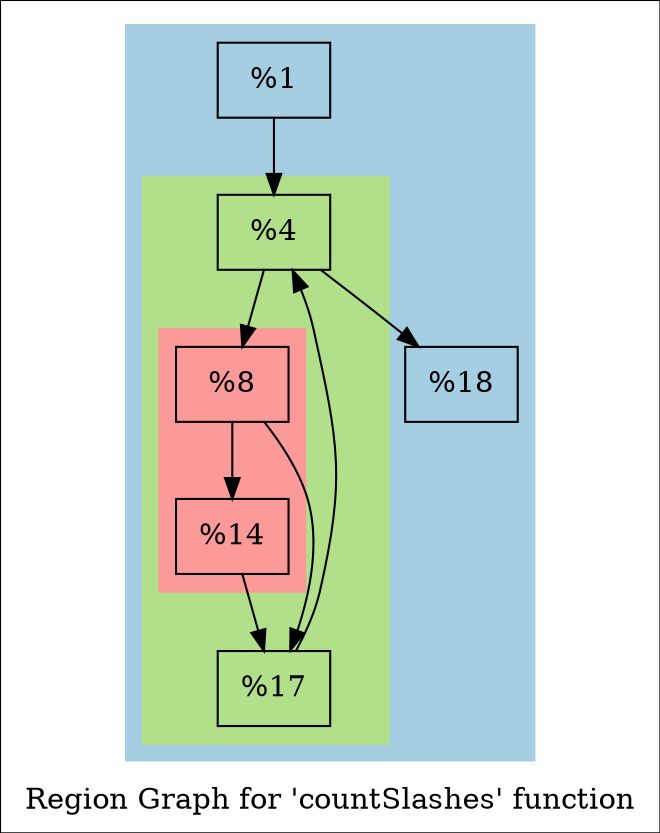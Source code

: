 digraph "Region Graph for 'countSlashes' function" {
	label="Region Graph for 'countSlashes' function";

	Node0xd4ffc0 [shape=record,label="{%1}"];
	Node0xd4ffc0 -> Node0xce4c90;
	Node0xce4c90 [shape=record,label="{%4}"];
	Node0xce4c90 -> Node0xd182c0;
	Node0xce4c90 -> Node0xd54e90;
	Node0xd182c0 [shape=record,label="{%8}"];
	Node0xd182c0 -> Node0xcea2a0;
	Node0xd182c0 -> Node0xd1bf50;
	Node0xcea2a0 [shape=record,label="{%14}"];
	Node0xcea2a0 -> Node0xd1bf50;
	Node0xd1bf50 [shape=record,label="{%17}"];
	Node0xd1bf50 -> Node0xce4c90[constraint=false];
	Node0xd54e90 [shape=record,label="{%18}"];
	colorscheme = "paired12"
        subgraph cluster_0xc59df0 {
          label = "";
          style = filled;
          color = 1
          subgraph cluster_0xdc3980 {
            label = "";
            style = filled;
            color = 3
            subgraph cluster_0xc7c2c0 {
              label = "";
              style = filled;
              color = 5
              Node0xd182c0;
              Node0xcea2a0;
            }
            Node0xce4c90;
            Node0xd1bf50;
          }
          Node0xd4ffc0;
          Node0xd54e90;
        }
}
